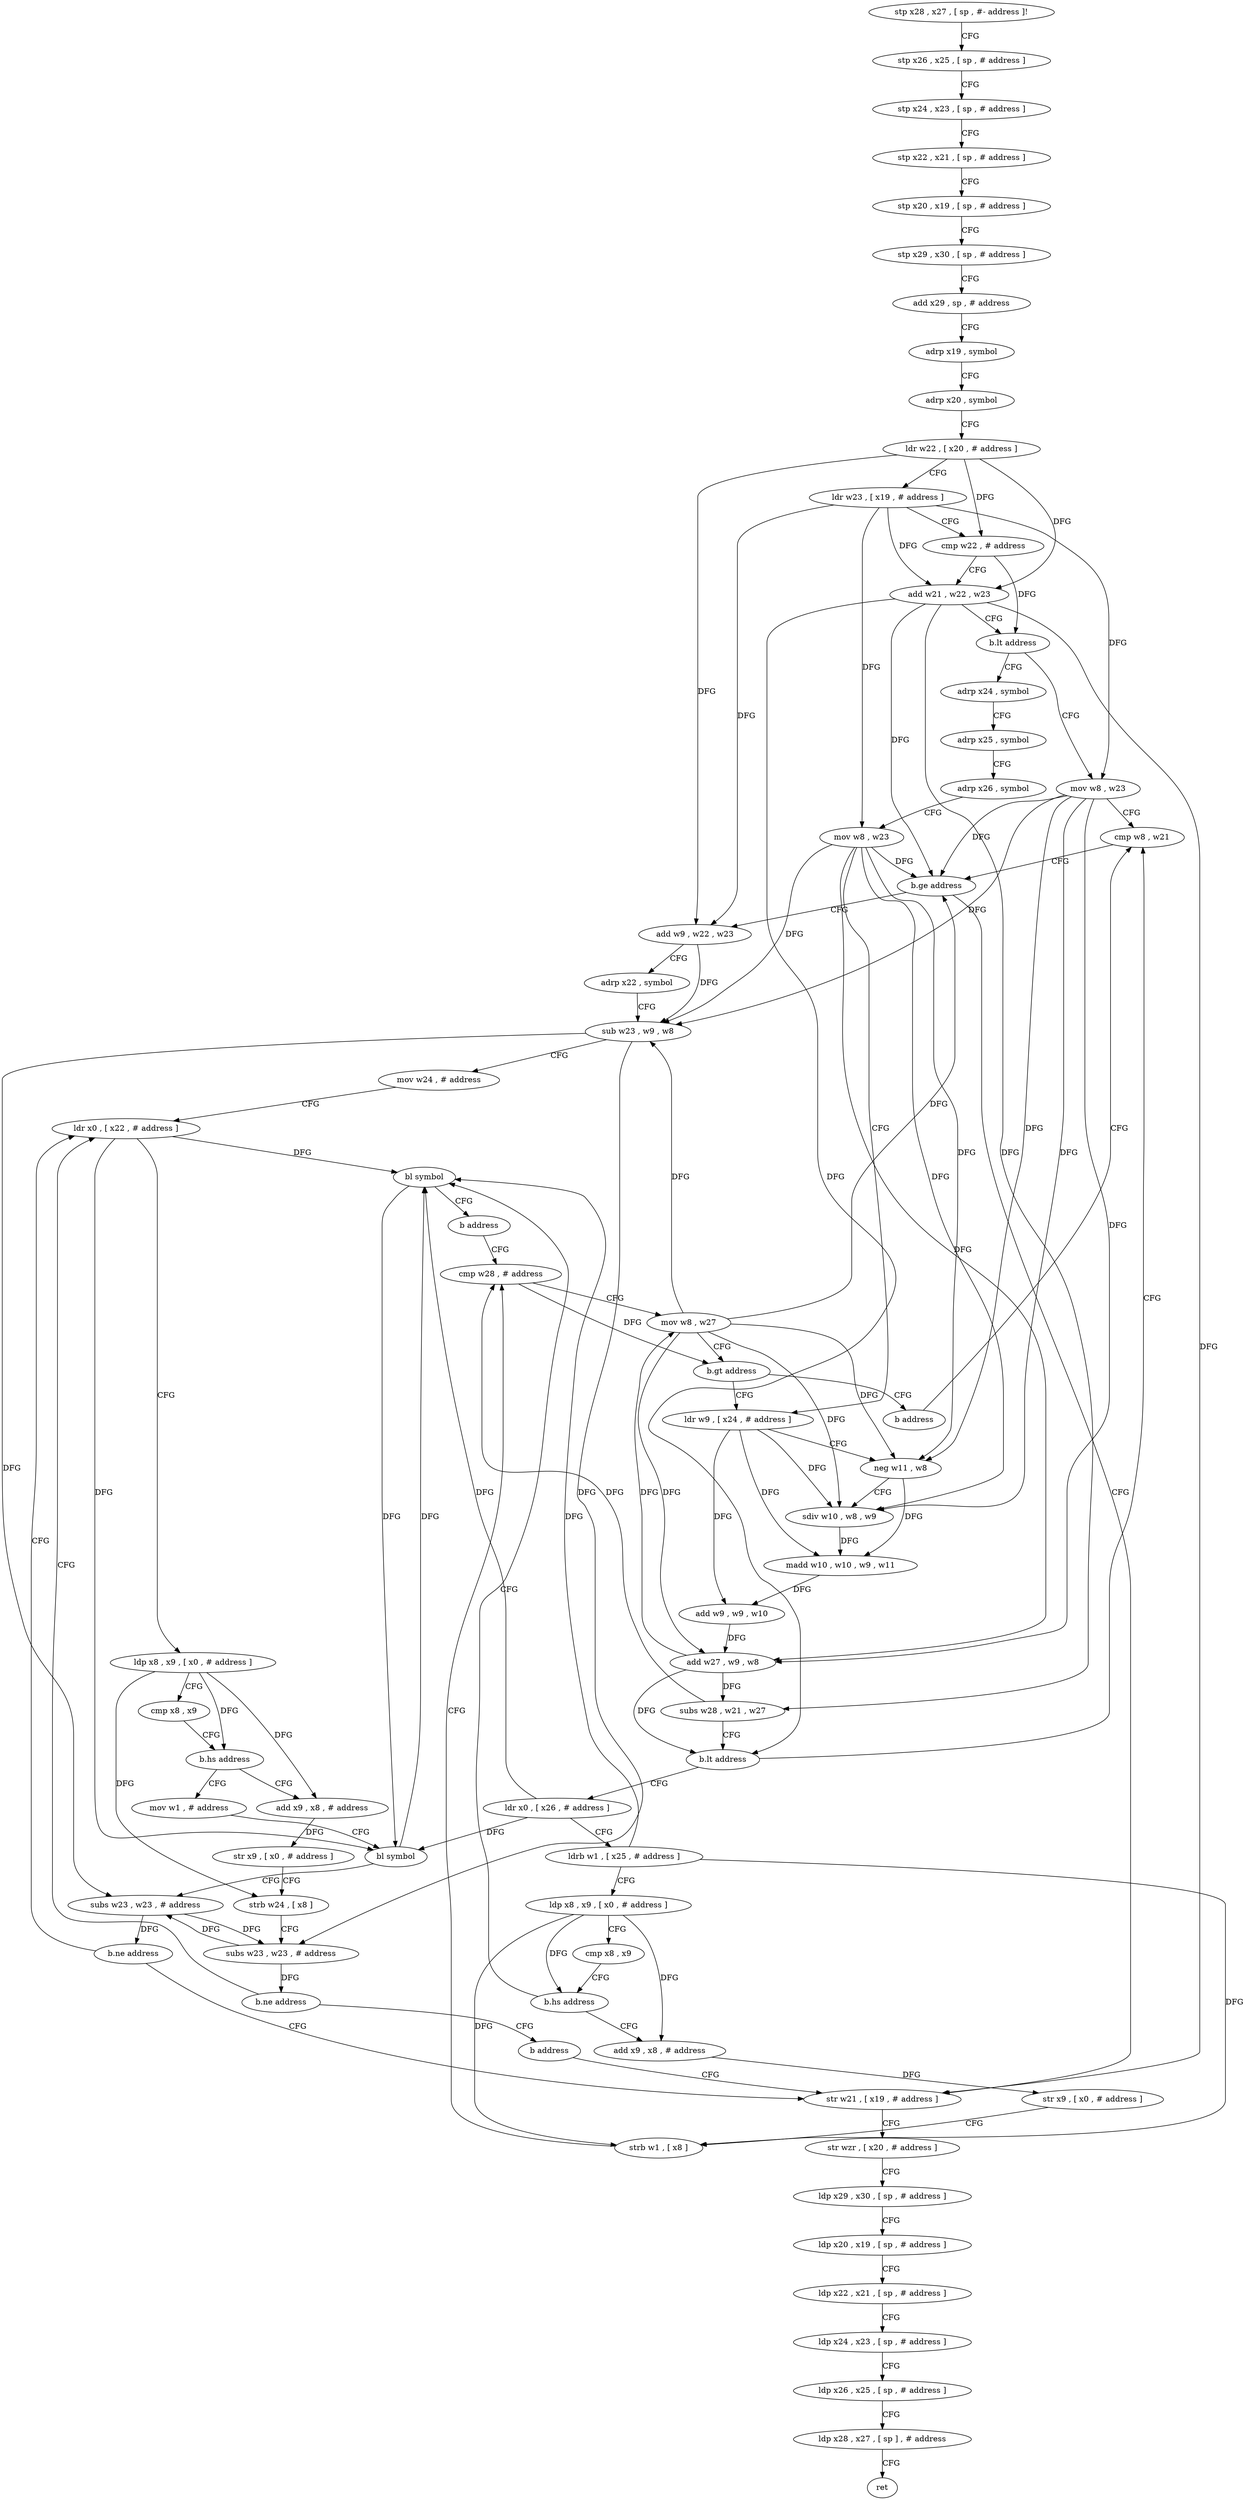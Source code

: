 digraph "func" {
"4217452" [label = "stp x28 , x27 , [ sp , #- address ]!" ]
"4217456" [label = "stp x26 , x25 , [ sp , # address ]" ]
"4217460" [label = "stp x24 , x23 , [ sp , # address ]" ]
"4217464" [label = "stp x22 , x21 , [ sp , # address ]" ]
"4217468" [label = "stp x20 , x19 , [ sp , # address ]" ]
"4217472" [label = "stp x29 , x30 , [ sp , # address ]" ]
"4217476" [label = "add x29 , sp , # address" ]
"4217480" [label = "adrp x19 , symbol" ]
"4217484" [label = "adrp x20 , symbol" ]
"4217488" [label = "ldr w22 , [ x20 , # address ]" ]
"4217492" [label = "ldr w23 , [ x19 , # address ]" ]
"4217496" [label = "cmp w22 , # address" ]
"4217500" [label = "add w21 , w22 , w23" ]
"4217504" [label = "b.lt address" ]
"4217612" [label = "mov w8 , w23" ]
"4217508" [label = "adrp x24 , symbol" ]
"4217616" [label = "cmp w8 , w21" ]
"4217512" [label = "adrp x25 , symbol" ]
"4217516" [label = "adrp x26 , symbol" ]
"4217520" [label = "mov w8 , w23" ]
"4217524" [label = "ldr w9 , [ x24 , # address ]" ]
"4217696" [label = "str w21 , [ x19 , # address ]" ]
"4217700" [label = "str wzr , [ x20 , # address ]" ]
"4217704" [label = "ldp x29 , x30 , [ sp , # address ]" ]
"4217708" [label = "ldp x20 , x19 , [ sp , # address ]" ]
"4217712" [label = "ldp x22 , x21 , [ sp , # address ]" ]
"4217716" [label = "ldp x24 , x23 , [ sp , # address ]" ]
"4217720" [label = "ldp x26 , x25 , [ sp , # address ]" ]
"4217724" [label = "ldp x28 , x27 , [ sp ] , # address" ]
"4217728" [label = "ret" ]
"4217624" [label = "add w9 , w22 , w23" ]
"4217628" [label = "adrp x22 , symbol" ]
"4217632" [label = "sub w23 , w9 , w8" ]
"4217636" [label = "mov w24 , # address" ]
"4217640" [label = "ldr x0 , [ x22 , # address ]" ]
"4217620" [label = "b.ge address" ]
"4217556" [label = "ldr x0 , [ x26 , # address ]" ]
"4217560" [label = "ldrb w1 , [ x25 , # address ]" ]
"4217564" [label = "ldp x8 , x9 , [ x0 , # address ]" ]
"4217568" [label = "cmp x8 , x9" ]
"4217572" [label = "b.hs address" ]
"4217604" [label = "bl symbol" ]
"4217576" [label = "add x9 , x8 , # address" ]
"4217680" [label = "mov w1 , # address" ]
"4217684" [label = "bl symbol" ]
"4217688" [label = "subs w23 , w23 , # address" ]
"4217692" [label = "b.ne address" ]
"4217656" [label = "add x9 , x8 , # address" ]
"4217660" [label = "str x9 , [ x0 , # address ]" ]
"4217664" [label = "strb w24 , [ x8 ]" ]
"4217668" [label = "subs w23 , w23 , # address" ]
"4217672" [label = "b.ne address" ]
"4217676" [label = "b address" ]
"4217608" [label = "b address" ]
"4217588" [label = "cmp w28 , # address" ]
"4217580" [label = "str x9 , [ x0 , # address ]" ]
"4217584" [label = "strb w1 , [ x8 ]" ]
"4217644" [label = "ldp x8 , x9 , [ x0 , # address ]" ]
"4217648" [label = "cmp x8 , x9" ]
"4217652" [label = "b.hs address" ]
"4217592" [label = "mov w8 , w27" ]
"4217596" [label = "b.gt address" ]
"4217600" [label = "b address" ]
"4217528" [label = "neg w11 , w8" ]
"4217532" [label = "sdiv w10 , w8 , w9" ]
"4217536" [label = "madd w10 , w10 , w9 , w11" ]
"4217540" [label = "add w9 , w9 , w10" ]
"4217544" [label = "add w27 , w9 , w8" ]
"4217548" [label = "subs w28 , w21 , w27" ]
"4217552" [label = "b.lt address" ]
"4217452" -> "4217456" [ label = "CFG" ]
"4217456" -> "4217460" [ label = "CFG" ]
"4217460" -> "4217464" [ label = "CFG" ]
"4217464" -> "4217468" [ label = "CFG" ]
"4217468" -> "4217472" [ label = "CFG" ]
"4217472" -> "4217476" [ label = "CFG" ]
"4217476" -> "4217480" [ label = "CFG" ]
"4217480" -> "4217484" [ label = "CFG" ]
"4217484" -> "4217488" [ label = "CFG" ]
"4217488" -> "4217492" [ label = "CFG" ]
"4217488" -> "4217496" [ label = "DFG" ]
"4217488" -> "4217500" [ label = "DFG" ]
"4217488" -> "4217624" [ label = "DFG" ]
"4217492" -> "4217496" [ label = "CFG" ]
"4217492" -> "4217500" [ label = "DFG" ]
"4217492" -> "4217612" [ label = "DFG" ]
"4217492" -> "4217520" [ label = "DFG" ]
"4217492" -> "4217624" [ label = "DFG" ]
"4217496" -> "4217500" [ label = "CFG" ]
"4217496" -> "4217504" [ label = "DFG" ]
"4217500" -> "4217504" [ label = "CFG" ]
"4217500" -> "4217620" [ label = "DFG" ]
"4217500" -> "4217548" [ label = "DFG" ]
"4217500" -> "4217552" [ label = "DFG" ]
"4217500" -> "4217696" [ label = "DFG" ]
"4217504" -> "4217612" [ label = "CFG" ]
"4217504" -> "4217508" [ label = "CFG" ]
"4217612" -> "4217616" [ label = "CFG" ]
"4217612" -> "4217620" [ label = "DFG" ]
"4217612" -> "4217528" [ label = "DFG" ]
"4217612" -> "4217532" [ label = "DFG" ]
"4217612" -> "4217544" [ label = "DFG" ]
"4217612" -> "4217632" [ label = "DFG" ]
"4217508" -> "4217512" [ label = "CFG" ]
"4217616" -> "4217620" [ label = "CFG" ]
"4217512" -> "4217516" [ label = "CFG" ]
"4217516" -> "4217520" [ label = "CFG" ]
"4217520" -> "4217524" [ label = "CFG" ]
"4217520" -> "4217620" [ label = "DFG" ]
"4217520" -> "4217528" [ label = "DFG" ]
"4217520" -> "4217532" [ label = "DFG" ]
"4217520" -> "4217544" [ label = "DFG" ]
"4217520" -> "4217632" [ label = "DFG" ]
"4217524" -> "4217528" [ label = "CFG" ]
"4217524" -> "4217532" [ label = "DFG" ]
"4217524" -> "4217536" [ label = "DFG" ]
"4217524" -> "4217540" [ label = "DFG" ]
"4217696" -> "4217700" [ label = "CFG" ]
"4217700" -> "4217704" [ label = "CFG" ]
"4217704" -> "4217708" [ label = "CFG" ]
"4217708" -> "4217712" [ label = "CFG" ]
"4217712" -> "4217716" [ label = "CFG" ]
"4217716" -> "4217720" [ label = "CFG" ]
"4217720" -> "4217724" [ label = "CFG" ]
"4217724" -> "4217728" [ label = "CFG" ]
"4217624" -> "4217628" [ label = "CFG" ]
"4217624" -> "4217632" [ label = "DFG" ]
"4217628" -> "4217632" [ label = "CFG" ]
"4217632" -> "4217636" [ label = "CFG" ]
"4217632" -> "4217688" [ label = "DFG" ]
"4217632" -> "4217668" [ label = "DFG" ]
"4217636" -> "4217640" [ label = "CFG" ]
"4217640" -> "4217644" [ label = "CFG" ]
"4217640" -> "4217604" [ label = "DFG" ]
"4217640" -> "4217684" [ label = "DFG" ]
"4217620" -> "4217696" [ label = "CFG" ]
"4217620" -> "4217624" [ label = "CFG" ]
"4217556" -> "4217560" [ label = "CFG" ]
"4217556" -> "4217604" [ label = "DFG" ]
"4217556" -> "4217684" [ label = "DFG" ]
"4217560" -> "4217564" [ label = "CFG" ]
"4217560" -> "4217604" [ label = "DFG" ]
"4217560" -> "4217584" [ label = "DFG" ]
"4217564" -> "4217568" [ label = "CFG" ]
"4217564" -> "4217572" [ label = "DFG" ]
"4217564" -> "4217576" [ label = "DFG" ]
"4217564" -> "4217584" [ label = "DFG" ]
"4217568" -> "4217572" [ label = "CFG" ]
"4217572" -> "4217604" [ label = "CFG" ]
"4217572" -> "4217576" [ label = "CFG" ]
"4217604" -> "4217608" [ label = "CFG" ]
"4217604" -> "4217684" [ label = "DFG" ]
"4217576" -> "4217580" [ label = "DFG" ]
"4217680" -> "4217684" [ label = "CFG" ]
"4217684" -> "4217688" [ label = "CFG" ]
"4217684" -> "4217604" [ label = "DFG" ]
"4217688" -> "4217692" [ label = "DFG" ]
"4217688" -> "4217668" [ label = "DFG" ]
"4217692" -> "4217640" [ label = "CFG" ]
"4217692" -> "4217696" [ label = "CFG" ]
"4217656" -> "4217660" [ label = "DFG" ]
"4217660" -> "4217664" [ label = "CFG" ]
"4217664" -> "4217668" [ label = "CFG" ]
"4217668" -> "4217672" [ label = "DFG" ]
"4217668" -> "4217688" [ label = "DFG" ]
"4217672" -> "4217640" [ label = "CFG" ]
"4217672" -> "4217676" [ label = "CFG" ]
"4217676" -> "4217696" [ label = "CFG" ]
"4217608" -> "4217588" [ label = "CFG" ]
"4217588" -> "4217592" [ label = "CFG" ]
"4217588" -> "4217596" [ label = "DFG" ]
"4217580" -> "4217584" [ label = "CFG" ]
"4217584" -> "4217588" [ label = "CFG" ]
"4217644" -> "4217648" [ label = "CFG" ]
"4217644" -> "4217652" [ label = "DFG" ]
"4217644" -> "4217656" [ label = "DFG" ]
"4217644" -> "4217664" [ label = "DFG" ]
"4217648" -> "4217652" [ label = "CFG" ]
"4217652" -> "4217680" [ label = "CFG" ]
"4217652" -> "4217656" [ label = "CFG" ]
"4217592" -> "4217596" [ label = "CFG" ]
"4217592" -> "4217528" [ label = "DFG" ]
"4217592" -> "4217544" [ label = "DFG" ]
"4217592" -> "4217632" [ label = "DFG" ]
"4217592" -> "4217620" [ label = "DFG" ]
"4217592" -> "4217532" [ label = "DFG" ]
"4217596" -> "4217524" [ label = "CFG" ]
"4217596" -> "4217600" [ label = "CFG" ]
"4217600" -> "4217616" [ label = "CFG" ]
"4217528" -> "4217532" [ label = "CFG" ]
"4217528" -> "4217536" [ label = "DFG" ]
"4217532" -> "4217536" [ label = "DFG" ]
"4217536" -> "4217540" [ label = "DFG" ]
"4217540" -> "4217544" [ label = "DFG" ]
"4217544" -> "4217548" [ label = "DFG" ]
"4217544" -> "4217552" [ label = "DFG" ]
"4217544" -> "4217592" [ label = "DFG" ]
"4217548" -> "4217552" [ label = "CFG" ]
"4217548" -> "4217588" [ label = "DFG" ]
"4217552" -> "4217616" [ label = "CFG" ]
"4217552" -> "4217556" [ label = "CFG" ]
}
